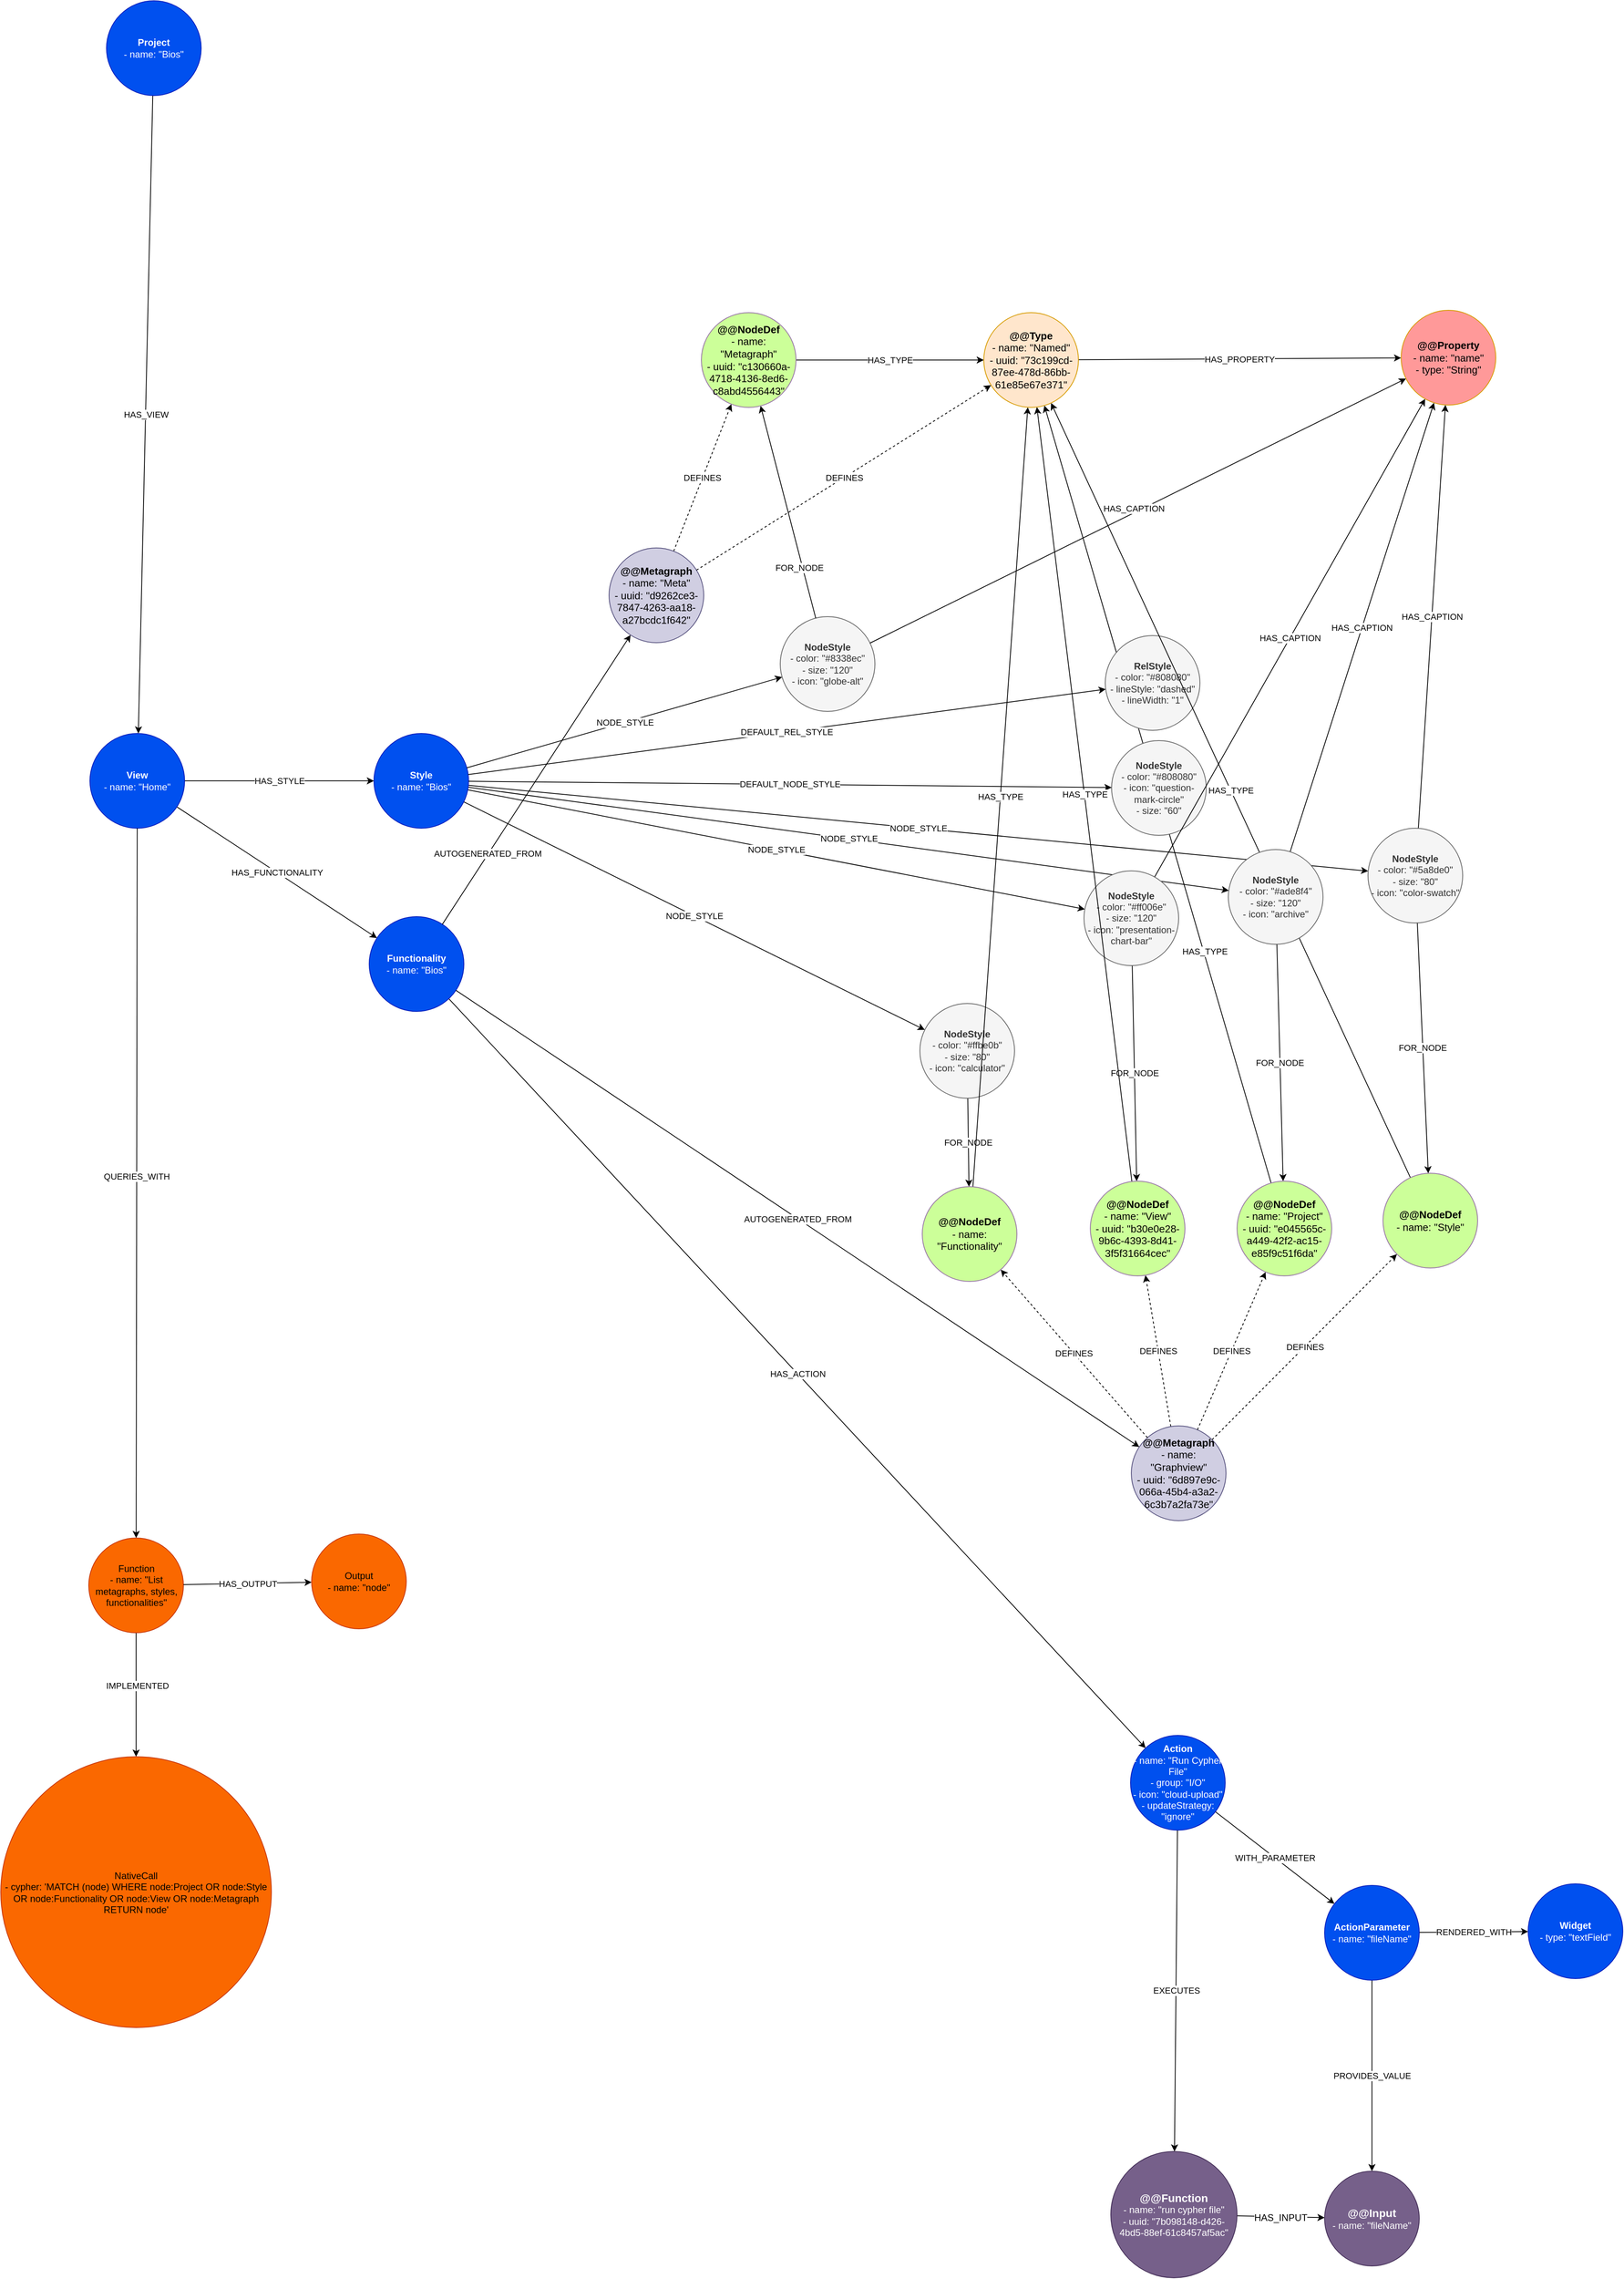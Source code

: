 <mxfile version="15.5.4" type="embed"><diagram id="s7N5ViVdSLL6oQI3GZES" name="Page-1"><mxGraphModel dx="3510" dy="-1301" grid="0" gridSize="10" guides="1" tooltips="1" connect="1" arrows="1" fold="1" page="0" pageScale="1" pageWidth="850" pageHeight="1100" math="0" shadow="0"><root><mxCell id="0"/><mxCell id="1" parent="0"/><mxCell id="259" value="HAS_TYPE" style="edgeStyle=none;html=1;" parent="1" source="263" target="266" edge="1"><mxGeometry x="-0.405" y="-1" relative="1" as="geometry"><mxPoint x="2220.888" y="3746.163" as="sourcePoint"/><mxPoint x="2161.506" y="3972.938" as="targetPoint"/><mxPoint as="offset"/></mxGeometry></mxCell><mxCell id="203" value="DEFINES" style="edgeStyle=none;html=1;dashed=1;" parent="1" source="145" target="196" edge="1"><mxGeometry relative="1" as="geometry"><mxPoint x="2151.017" y="2958.199" as="sourcePoint"/><mxPoint x="2458.951" y="3780.813" as="targetPoint"/></mxGeometry></mxCell><mxCell id="80" value="HAS_STYLE" style="edgeStyle=none;html=1;" parent="1" source="82" target="86" edge="1"><mxGeometry relative="1" as="geometry"/></mxCell><mxCell id="81" value="HAS_FUNCTIONALITY" style="edgeStyle=none;html=1;" parent="1" source="82" target="87" edge="1"><mxGeometry relative="1" as="geometry"/></mxCell><mxCell id="82" value="&lt;b&gt;View&lt;/b&gt;&lt;br&gt;- name: &quot;Home&quot;" style="ellipse;whiteSpace=wrap;html=1;aspect=fixed;fillColor=#0050ef;strokeColor=#001DBC;fontColor=#ffffff;" parent="1" vertex="1"><mxGeometry x="750" y="3060" width="120" height="120" as="geometry"/></mxCell><mxCell id="83" value="HAS_VIEW" style="edgeStyle=none;html=1;" parent="1" source="84" target="82" edge="1"><mxGeometry relative="1" as="geometry"/></mxCell><mxCell id="84" value="&lt;b&gt;Project&lt;/b&gt;&lt;br&gt;- name: &quot;Bios&quot;" style="ellipse;whiteSpace=wrap;html=1;aspect=fixed;fillColor=#0050ef;strokeColor=#001DBC;fontColor=#ffffff;" parent="1" vertex="1"><mxGeometry x="771" y="2132" width="120" height="120" as="geometry"/></mxCell><mxCell id="212" value="NODE_STYLE" style="edgeStyle=none;html=1;" parent="1" source="86" target="191" edge="1"><mxGeometry relative="1" as="geometry"/></mxCell><mxCell id="252" value="NODE_STYLE" style="edgeStyle=none;html=1;" parent="1" source="86" target="189" edge="1"><mxGeometry relative="1" as="geometry"/></mxCell><mxCell id="261" value="NODE_STYLE" style="edgeStyle=none;html=1;" parent="1" source="86" target="260" edge="1"><mxGeometry relative="1" as="geometry"/></mxCell><mxCell id="289" value="NODE_STYLE" style="edgeStyle=none;rounded=0;orthogonalLoop=1;jettySize=auto;html=1;" edge="1" parent="1" source="86" target="286"><mxGeometry relative="1" as="geometry"/></mxCell><mxCell id="86" value="&lt;b&gt;Style&lt;/b&gt;&lt;br&gt;- name: &quot;Bios&quot;" style="ellipse;whiteSpace=wrap;html=1;aspect=fixed;fillColor=#0050ef;strokeColor=#001DBC;fontColor=#ffffff;" parent="1" vertex="1"><mxGeometry x="1110" y="3060" width="120" height="120" as="geometry"/></mxCell><mxCell id="281" value="HAS_ACTION" style="edgeStyle=none;html=1;" parent="1" source="87" target="268" edge="1"><mxGeometry relative="1" as="geometry"/></mxCell><mxCell id="87" value="&lt;b&gt;Functionality&lt;/b&gt;&lt;br&gt;- name: &quot;Bios&quot;" style="ellipse;whiteSpace=wrap;html=1;aspect=fixed;fillColor=#0050ef;strokeColor=#001DBC;fontColor=#ffffff;" parent="1" vertex="1"><mxGeometry x="1104" y="3292" width="120" height="120" as="geometry"/></mxCell><mxCell id="88" value="&lt;b&gt;RelStyle&lt;br&gt;&lt;/b&gt;- color: &quot;#808080&quot;&lt;br&gt;- lineStyle: &quot;dashed&quot;&lt;br&gt;- lineWidth: &quot;1&quot;&lt;b&gt;&lt;br&gt;&lt;/b&gt;" style="ellipse;whiteSpace=wrap;html=1;aspect=fixed;strokeColor=#666666;fontColor=#333333;fillColor=#f5f5f5;" parent="1" vertex="1"><mxGeometry x="2037" y="2936" width="120" height="120" as="geometry"/></mxCell><mxCell id="89" value="&lt;b&gt;NodeStyle&lt;br&gt;&lt;/b&gt;- color: &quot;#808080&quot;&lt;br&gt;- icon: &quot;question-mark-circle&quot;&lt;br&gt;- size: &quot;60&quot;&lt;b&gt;&lt;br&gt;&lt;/b&gt;" style="ellipse;whiteSpace=wrap;html=1;aspect=fixed;strokeColor=#666666;fontColor=#333333;fillColor=#f5f5f5;" parent="1" vertex="1"><mxGeometry x="2045" y="3069" width="120" height="120" as="geometry"/></mxCell><mxCell id="90" value="AUTOGENERATED_FROM" style="edgeStyle=none;html=1;" parent="1" source="87" target="112" edge="1"><mxGeometry x="-0.513" y="1" relative="1" as="geometry"><mxPoint x="490" y="2950" as="sourcePoint"/><mxPoint x="218.751" y="3072.18" as="targetPoint"/><mxPoint as="offset"/></mxGeometry></mxCell><mxCell id="91" value="DEFAULT_NODE_STYLE" style="edgeStyle=none;html=1;" parent="1" source="86" target="89" edge="1"><mxGeometry relative="1" as="geometry"><Array as="points"/><mxPoint x="1113.079" y="3138.974" as="sourcePoint"/><mxPoint x="953.635" y="3264.851" as="targetPoint"/></mxGeometry></mxCell><mxCell id="93" value="AUTOGENERATED_FROM" style="edgeStyle=none;html=1;" parent="1" source="87" target="145" edge="1"><mxGeometry relative="1" as="geometry"><mxPoint x="400" y="3130" as="sourcePoint"/><mxPoint x="1890.206" y="3414.032" as="targetPoint"/></mxGeometry></mxCell><mxCell id="94" value="&lt;b&gt;NodeStyle&lt;br&gt;&lt;/b&gt;- color: &quot;#8338ec&quot;&lt;br&gt;- size: &quot;120&quot;&lt;br&gt;- icon: &quot;globe-alt&quot;" style="ellipse;whiteSpace=wrap;html=1;aspect=fixed;strokeColor=#666666;fillColor=#f5f5f5;fontColor=#333333;" parent="1" vertex="1"><mxGeometry x="1625" y="2912" width="120" height="120" as="geometry"/></mxCell><mxCell id="95" value="NODE_STYLE" style="edgeStyle=none;html=1;" parent="1" source="86" target="94" edge="1"><mxGeometry relative="1" as="geometry"><mxPoint x="1210.095" y="3078.093" as="sourcePoint"/><mxPoint x="1289.768" y="2941.827" as="targetPoint"/></mxGeometry></mxCell><mxCell id="96" value="FOR_NODE" style="edgeStyle=none;html=1;" parent="1" source="94" target="116" edge="1"><mxGeometry x="-0.519" y="3" relative="1" as="geometry"><mxPoint x="1417.004" y="2798.193" as="sourcePoint"/><mxPoint x="-1" as="offset"/><mxPoint x="1497" y="2527" as="targetPoint"/></mxGeometry></mxCell><mxCell id="97" value="DEFAULT_REL_STYLE" style="edgeStyle=none;html=1;" parent="1" source="86" target="88" edge="1"><mxGeometry relative="1" as="geometry"><Array as="points"/><mxPoint x="1227" y="3250" as="sourcePoint"/><mxPoint x="1386.365" y="3264.851" as="targetPoint"/></mxGeometry></mxCell><mxCell id="98" value="QUERIES_WITH" style="edgeStyle=none;html=1;" parent="1" source="82" target="106" edge="1"><mxGeometry x="-0.018" relative="1" as="geometry"><mxPoint as="offset"/><mxPoint x="1192.488" y="3339.998" as="sourcePoint"/><mxPoint x="810" y="3290.0" as="targetPoint"/></mxGeometry></mxCell><mxCell id="103" value="IMPLEMENTED" style="edgeStyle=none;html=1;" parent="1" source="106" target="107" edge="1"><mxGeometry x="-0.146" y="1" relative="1" as="geometry"><mxPoint as="offset"/></mxGeometry></mxCell><mxCell id="106" value="Function&lt;br&gt;- name: &quot;List metagraphs, styles, functionalities&quot;" style="ellipse;whiteSpace=wrap;html=1;aspect=fixed;fillColor=#fa6800;fontColor=#000000;strokeColor=#C73500;" parent="1" vertex="1"><mxGeometry x="748.5" y="4079" width="120" height="120" as="geometry"/></mxCell><mxCell id="107" value="NativeCall&lt;br&gt;- cypher: 'MATCH (node) WHERE node:Project OR node:Style OR node:Functionality OR node:View OR node:Metagraph RETURN node&lt;span&gt;'&lt;/span&gt;" style="ellipse;aspect=fixed;fillColor=#fa6800;fontColor=#000000;strokeColor=#C73500;whiteSpace=wrap;html=1;" parent="1" vertex="1"><mxGeometry x="637" y="4356" width="343" height="343" as="geometry"/></mxCell><mxCell id="188" value="DEFINES" style="edgeStyle=none;html=1;dashed=1;" parent="1" source="112" target="116" edge="1"><mxGeometry relative="1" as="geometry"/></mxCell><mxCell id="112" value="&lt;b style=&quot;color: rgb(0 , 0 , 0) ; font-size: 13px&quot;&gt;@@Metagraph&lt;/b&gt;&lt;br style=&quot;color: rgb(0 , 0 , 0)&quot;&gt;&lt;span style=&quot;color: rgb(0 , 0 , 0) ; font-size: 13px&quot;&gt;- name: &quot;Meta&quot;&lt;/span&gt;&lt;br style=&quot;color: rgb(0 , 0 , 0)&quot;&gt;&lt;span style=&quot;color: rgb(0 , 0 , 0) ; font-size: 13px&quot;&gt;- uuid: &quot;d9262ce3-7847-4263-aa18-a27bcdc1f642&quot;&lt;/span&gt;&lt;font style=&quot;font-size: 13px&quot; color=&quot;#000000&quot;&gt;&lt;br&gt;&lt;/font&gt;" style="ellipse;whiteSpace=wrap;html=1;aspect=fixed;direction=west;strokeColor=#56517e;fillColor=#d0cee2;" parent="1" vertex="1"><mxGeometry x="1408" y="2825" width="120" height="120" as="geometry"/></mxCell><mxCell id="114" value="HAS_TYPE" style="edgeStyle=none;html=1;" parent="1" source="116" target="266" edge="1"><mxGeometry relative="1" as="geometry"><mxPoint x="1741.536" y="2638.113" as="targetPoint"/></mxGeometry></mxCell><mxCell id="116" value="&lt;b&gt;&lt;font style=&quot;font-size: 13px&quot; color=&quot;#000000&quot;&gt;@@NodeDef&lt;br&gt;&lt;/font&gt;&lt;/b&gt;&lt;span style=&quot;color: rgb(0 , 0 , 0) ; font-size: 13px&quot;&gt;- name: &quot;Metagraph&quot;&lt;br&gt;&lt;/span&gt;&lt;font color=&quot;#000000&quot;&gt;&lt;span style=&quot;font-size: 13px&quot;&gt;- uuid: &quot;c130660a-4718-4136-8ed6-c8abd4556443&quot;&lt;/span&gt;&lt;br&gt;&lt;/font&gt;" style="ellipse;whiteSpace=wrap;html=1;aspect=fixed;direction=west;strokeColor=#9673a6;fillColor=#CCFF99;" parent="1" vertex="1"><mxGeometry x="1525" y="2527" width="120" height="120" as="geometry"/></mxCell><mxCell id="119" value="HAS_CAPTION" style="edgeStyle=none;html=1;" parent="1" source="94" target="194" edge="1"><mxGeometry x="-0.009" y="5" relative="1" as="geometry"><mxPoint as="offset"/><mxPoint x="1457" y="3387" as="sourcePoint"/><mxPoint x="828.767" y="3778.165" as="targetPoint"/></mxGeometry></mxCell><mxCell id="145" value="&lt;font color=&quot;#000000&quot;&gt;&lt;b style=&quot;font-size: 13px&quot;&gt;@@Metagraph&lt;/b&gt;&lt;br&gt;&lt;span style=&quot;font-size: 13px&quot;&gt;- name: &quot;Graphview&quot;&lt;/span&gt;&lt;br&gt;&lt;span style=&quot;font-size: 13px&quot;&gt;- uuid: &quot;6d897e9c-066a-45b4-a3a2-6c3b7a2fa73e&quot;&lt;/span&gt;&lt;br&gt;&lt;/font&gt;" style="ellipse;whiteSpace=wrap;html=1;aspect=fixed;direction=west;strokeColor=#56517e;fillColor=#d0cee2;" parent="1" vertex="1"><mxGeometry x="2070" y="3937" width="120" height="120" as="geometry"/></mxCell><mxCell id="155" value="HAS_OUTPUT" style="edgeStyle=none;rounded=0;orthogonalLoop=1;jettySize=auto;html=1;" parent="1" source="106" target="156" edge="1"><mxGeometry relative="1" as="geometry"><mxPoint x="852.503" y="3967.121" as="sourcePoint"/></mxGeometry></mxCell><mxCell id="156" value="Output&lt;br&gt;- name: &quot;node&quot;" style="ellipse;whiteSpace=wrap;html=1;aspect=fixed;fillColor=#fa6800;fontColor=#000000;strokeColor=#C73500;" parent="1" vertex="1"><mxGeometry x="1031" y="4074" width="120" height="120" as="geometry"/></mxCell><mxCell id="205" value="FOR_NODE" style="edgeStyle=none;html=1;" parent="1" source="189" target="198" edge="1"><mxGeometry relative="1" as="geometry"/></mxCell><mxCell id="189" value="&lt;b&gt;NodeStyle&lt;br&gt;&lt;/b&gt;- color: &quot;#ffbe0b&quot;&lt;br&gt;- size: &quot;80&quot;&lt;br&gt;- icon: &quot;calculator&quot;" style="ellipse;whiteSpace=wrap;html=1;aspect=fixed;strokeColor=#666666;fillColor=#f5f5f5;fontColor=#333333;" parent="1" vertex="1"><mxGeometry x="1802" y="3402" width="120" height="120" as="geometry"/></mxCell><mxCell id="207" value="FOR_NODE" style="edgeStyle=none;html=1;" parent="1" source="191" target="196" edge="1"><mxGeometry relative="1" as="geometry"/></mxCell><mxCell id="210" value="HAS_CAPTION" style="edgeStyle=none;html=1;" parent="1" source="191" target="194" edge="1"><mxGeometry relative="1" as="geometry"/></mxCell><mxCell id="191" value="&lt;b&gt;NodeStyle&lt;br&gt;&lt;/b&gt;- color: &quot;#ff006e&quot;&lt;br&gt;- size: &quot;120&quot;&lt;br&gt;- icon: &quot;presentation-chart-bar&quot;" style="ellipse;whiteSpace=wrap;html=1;aspect=fixed;strokeColor=#666666;fillColor=#f5f5f5;fontColor=#333333;" parent="1" vertex="1"><mxGeometry x="2010" y="3234" width="120" height="120" as="geometry"/></mxCell><mxCell id="192" value="HAS_PROPERTY" style="edgeStyle=none;rounded=0;orthogonalLoop=1;jettySize=auto;html=1;" parent="1" source="266" target="194" edge="1"><mxGeometry relative="1" as="geometry"/></mxCell><mxCell id="194" value="&lt;b&gt;&lt;font color=&quot;#000000&quot; style=&quot;font-size: 13px&quot;&gt;@@&lt;/font&gt;&lt;/b&gt;&lt;font style=&quot;font-size: 13px&quot; color=&quot;#000000&quot;&gt;&lt;b&gt;Property&lt;/b&gt;&lt;br&gt;- name: &quot;name&quot;&lt;br&gt;- type: &quot;String&quot;&lt;br&gt;&lt;/font&gt;" style="ellipse;whiteSpace=wrap;html=1;aspect=fixed;direction=west;strokeColor=#d79b00;fillColor=#FF9999;" parent="1" vertex="1"><mxGeometry x="2412" y="2524" width="120" height="120" as="geometry"/></mxCell><mxCell id="195" value="HAS_TYPE" style="edgeStyle=none;html=1;" parent="1" source="196" target="266" edge="1"><mxGeometry relative="1" as="geometry"/></mxCell><mxCell id="196" value="&lt;b&gt;&lt;font color=&quot;#000000&quot; style=&quot;font-size: 13px&quot;&gt;@@&lt;/font&gt;&lt;/b&gt;&lt;b&gt;&lt;font style=&quot;font-size: 13px&quot; color=&quot;#000000&quot;&gt;NodeDef&lt;br&gt;&lt;/font&gt;&lt;/b&gt;&lt;span style=&quot;color: rgb(0 , 0 , 0) ; font-size: 13px&quot;&gt;- name: &quot;View&quot;&lt;br&gt;&lt;/span&gt;&lt;font color=&quot;#000000&quot;&gt;&lt;span style=&quot;font-size: 13px&quot;&gt;- uuid: &quot;b30e0e28-9b6c-4393-8d41-3f5f31664cec&quot;&lt;/span&gt;&lt;br&gt;&lt;/font&gt;" style="ellipse;whiteSpace=wrap;html=1;aspect=fixed;direction=west;strokeColor=#9673a6;fillColor=#CCFF99;" parent="1" vertex="1"><mxGeometry x="2018" y="3627" width="120" height="120" as="geometry"/></mxCell><mxCell id="197" value="HAS_TYPE" style="edgeStyle=none;html=1;" parent="1" source="198" target="266" edge="1"><mxGeometry relative="1" as="geometry"/></mxCell><mxCell id="198" value="&lt;b&gt;&lt;font color=&quot;#000000&quot; style=&quot;font-size: 13px&quot;&gt;@@&lt;/font&gt;&lt;/b&gt;&lt;b&gt;&lt;font style=&quot;font-size: 13px&quot; color=&quot;#000000&quot;&gt;NodeDef&lt;br&gt;&lt;/font&gt;&lt;/b&gt;&lt;span style=&quot;color: rgb(0 , 0 , 0) ; font-size: 13px&quot;&gt;- name: &quot;Functionality&quot;&lt;/span&gt;&lt;b&gt;&lt;font style=&quot;font-size: 13px&quot; color=&quot;#000000&quot;&gt;&lt;br&gt;&lt;/font&gt;&lt;/b&gt;" style="ellipse;whiteSpace=wrap;html=1;aspect=fixed;direction=west;strokeColor=#9673a6;fillColor=#CCFF99;" parent="1" vertex="1"><mxGeometry x="1805" y="3634" width="120" height="120" as="geometry"/></mxCell><mxCell id="199" value="HAS_TYPE" style="edgeStyle=none;html=1;" parent="1" source="200" target="266" edge="1"><mxGeometry relative="1" as="geometry"/></mxCell><mxCell id="200" value="&lt;b&gt;&lt;font style=&quot;font-size: 13px&quot; color=&quot;#000000&quot;&gt;@@NodeDef&lt;br&gt;&lt;/font&gt;&lt;/b&gt;&lt;span style=&quot;color: rgb(0 , 0 , 0) ; font-size: 13px&quot;&gt;- name: &quot;Style&quot;&lt;/span&gt;&lt;b&gt;&lt;font style=&quot;font-size: 13px&quot; color=&quot;#000000&quot;&gt;&lt;br&gt;&lt;/font&gt;&lt;/b&gt;" style="ellipse;whiteSpace=wrap;html=1;aspect=fixed;direction=west;strokeColor=#9673a6;fillColor=#CCFF99;" parent="1" vertex="1"><mxGeometry x="2389" y="3617" width="120" height="120" as="geometry"/></mxCell><mxCell id="202" value="DEFINES" style="edgeStyle=none;html=1;dashed=1;" parent="1" source="145" target="200" edge="1"><mxGeometry relative="1" as="geometry"><mxPoint x="2124.135" y="2961.713" as="sourcePoint"/><mxPoint x="2081.845" y="3383.285" as="targetPoint"/></mxGeometry></mxCell><mxCell id="204" value="DEFINES" style="edgeStyle=none;html=1;dashed=1;" parent="1" source="145" target="198" edge="1"><mxGeometry relative="1" as="geometry"><mxPoint x="2161.017" y="2968.199" as="sourcePoint"/><mxPoint x="2468.951" y="3790.813" as="targetPoint"/></mxGeometry></mxCell><mxCell id="258" value="DEFINES" style="edgeStyle=none;html=1;dashed=1;" parent="1" source="145" target="263" edge="1"><mxGeometry relative="1" as="geometry"><mxPoint x="2156.239" y="4306.239" as="sourcePoint"/><mxPoint x="2232.052" y="3749.17" as="targetPoint"/></mxGeometry></mxCell><mxCell id="262" value="FOR_NODE" style="edgeStyle=none;html=1;" parent="1" source="260" target="263" edge="1"><mxGeometry relative="1" as="geometry"><mxPoint x="2241.756" y="3630.0" as="targetPoint"/></mxGeometry></mxCell><mxCell id="264" value="HAS_CAPTION" style="edgeStyle=none;html=1;" parent="1" source="260" target="194" edge="1"><mxGeometry relative="1" as="geometry"/></mxCell><mxCell id="260" value="&lt;b&gt;NodeStyle&lt;br&gt;&lt;/b&gt;- color: &quot;#ade8f4&quot;&lt;br&gt;- size: &quot;120&quot;&lt;br&gt;- icon: &quot;archive&quot;" style="ellipse;whiteSpace=wrap;html=1;aspect=fixed;strokeColor=#666666;fillColor=#f5f5f5;fontColor=#333333;" parent="1" vertex="1"><mxGeometry x="2193" y="3207" width="120" height="120" as="geometry"/></mxCell><mxCell id="263" value="&lt;b&gt;&lt;font style=&quot;font-size: 13px&quot; color=&quot;#000000&quot;&gt;@@NodeDef&lt;br&gt;&lt;/font&gt;&lt;/b&gt;&lt;span style=&quot;color: rgb(0 , 0 , 0) ; font-size: 13px&quot;&gt;- name: &quot;Project&quot;&lt;br&gt;&lt;/span&gt;&lt;font color=&quot;#000000&quot;&gt;&lt;span style=&quot;font-size: 13px&quot;&gt;- uuid: &quot;e045565c-a449-42f2-ac15-e85f9c51f6da&lt;/span&gt;&lt;span style=&quot;font-size: 13px&quot;&gt;&quot;&lt;/span&gt;&lt;br&gt;&lt;/font&gt;" style="ellipse;whiteSpace=wrap;html=1;aspect=fixed;direction=west;strokeColor=#9673a6;fillColor=#CCFF99;" parent="1" vertex="1"><mxGeometry x="2204" y="3627" width="120" height="120" as="geometry"/></mxCell><mxCell id="266" value="&lt;font color=&quot;#000000&quot;&gt;&lt;b style=&quot;font-size: 13px&quot;&gt;@@Type&lt;/b&gt;&lt;br&gt;&lt;span style=&quot;font-size: 13px&quot;&gt;- name: &quot;Named&quot;&lt;/span&gt;&lt;br&gt;&lt;span style=&quot;font-size: 13px&quot;&gt;- uuid: &quot;73c199cd-87ee-478d-86bb-61e85e67e371&quot;&lt;/span&gt;&lt;br&gt;&lt;/font&gt;" style="ellipse;whiteSpace=wrap;html=1;aspect=fixed;direction=west;fillColor=#ffe6cc;strokeColor=#d79b00;" parent="1" vertex="1"><mxGeometry x="1883" y="2527" width="120" height="120" as="geometry"/></mxCell><mxCell id="267" value="DEFINES" style="edgeStyle=none;html=1;dashed=1;" parent="1" source="112" target="266" edge="1"><mxGeometry relative="1" as="geometry"><mxPoint x="677" y="3022" as="sourcePoint"/><mxPoint x="1912.0" y="4402.004" as="targetPoint"/></mxGeometry></mxCell><mxCell id="270" value="WITH_PARAMETER" style="edgeStyle=none;html=1;" parent="1" source="268" target="269" edge="1"><mxGeometry relative="1" as="geometry"/></mxCell><mxCell id="279" value="EXECUTES" style="edgeStyle=none;html=1;" parent="1" source="268" target="284" edge="1"><mxGeometry relative="1" as="geometry"/></mxCell><mxCell id="268" value="&lt;b&gt;Action&lt;/b&gt;&lt;br&gt;- name: &quot;Run Cypher File&quot;&lt;br&gt;- group: &quot;I/O&quot;&lt;br&gt;- icon: &quot;cloud-upload&quot;&lt;br&gt;- updateStrategy: &quot;ignore&quot;" style="ellipse;whiteSpace=wrap;html=1;aspect=fixed;fillColor=#0050ef;strokeColor=#001DBC;fontColor=#ffffff;" parent="1" vertex="1"><mxGeometry x="2069" y="4329" width="120" height="120" as="geometry"/></mxCell><mxCell id="272" value="RENDERED_WITH" style="edgeStyle=none;html=1;" parent="1" source="269" target="271" edge="1"><mxGeometry relative="1" as="geometry"/></mxCell><mxCell id="280" value="PROVIDES_VALUE" style="edgeStyle=none;html=1;" parent="1" source="269" target="285" edge="1"><mxGeometry relative="1" as="geometry"><mxPoint x="2377.636" y="4932.001" as="targetPoint"/></mxGeometry></mxCell><mxCell id="269" value="&lt;b&gt;ActionParameter&lt;/b&gt;&lt;br&gt;- name: &quot;fileName&quot;" style="ellipse;whiteSpace=wrap;html=1;aspect=fixed;fillColor=#0050ef;strokeColor=#001DBC;fontColor=#ffffff;" parent="1" vertex="1"><mxGeometry x="2315" y="4519" width="120" height="120" as="geometry"/></mxCell><mxCell id="271" value="&lt;b&gt;Widget&lt;/b&gt;&lt;br&gt;- type: &quot;textField&quot;" style="ellipse;whiteSpace=wrap;html=1;aspect=fixed;fillColor=#0050ef;strokeColor=#001DBC;fontColor=#ffffff;" parent="1" vertex="1"><mxGeometry x="2573" y="4517" width="120" height="120" as="geometry"/></mxCell><mxCell id="283" value="&lt;font style=&quot;font-size: 12px&quot;&gt;HAS_INPUT&lt;/font&gt;" style="edgeStyle=none;html=1;fontSize=14;" parent="1" source="284" target="285" edge="1"><mxGeometry relative="1" as="geometry"/></mxCell><mxCell id="284" value="&lt;font style=&quot;font-size: 14px&quot;&gt;&lt;b&gt;@@Function&lt;/b&gt;&lt;/font&gt;&lt;br&gt;- name: &quot;run cypher file&quot;&lt;br&gt;- uuid: &quot;7b098148-d426-4bd5-88ef-61c8457af5ac&quot;" style="ellipse;whiteSpace=wrap;html=1;aspect=fixed;fillColor=#76608a;fontColor=#ffffff;strokeColor=#432D57;" parent="1" vertex="1"><mxGeometry x="2044" y="4856" width="160" height="160" as="geometry"/></mxCell><mxCell id="285" value="&lt;font style=&quot;font-size: 14px&quot;&gt;&lt;b&gt;@@Input&lt;/b&gt;&lt;/font&gt;&lt;br&gt;- name: &quot;fileName&quot;" style="ellipse;whiteSpace=wrap;html=1;aspect=fixed;fillColor=#76608a;fontColor=#ffffff;strokeColor=#432D57;" parent="1" vertex="1"><mxGeometry x="2315" y="4881" width="120" height="120" as="geometry"/></mxCell><mxCell id="287" value="FOR_NODE" style="rounded=0;orthogonalLoop=1;jettySize=auto;html=1;" edge="1" parent="1" source="286" target="200"><mxGeometry relative="1" as="geometry"/></mxCell><mxCell id="288" value="HAS_CAPTION" style="edgeStyle=none;rounded=0;orthogonalLoop=1;jettySize=auto;html=1;" edge="1" parent="1" source="286" target="194"><mxGeometry relative="1" as="geometry"/></mxCell><mxCell id="286" value="&lt;b&gt;NodeStyle&lt;br&gt;&lt;/b&gt;- color: &quot;#5a8de0&quot;&lt;br&gt;- size: &quot;80&quot;&lt;br&gt;- icon: &quot;color-swatch&quot;" style="ellipse;whiteSpace=wrap;html=1;aspect=fixed;strokeColor=#666666;fillColor=#f5f5f5;fontColor=#333333;" vertex="1" parent="1"><mxGeometry x="2370" y="3180" width="120" height="120" as="geometry"/></mxCell></root></mxGraphModel></diagram></mxfile>